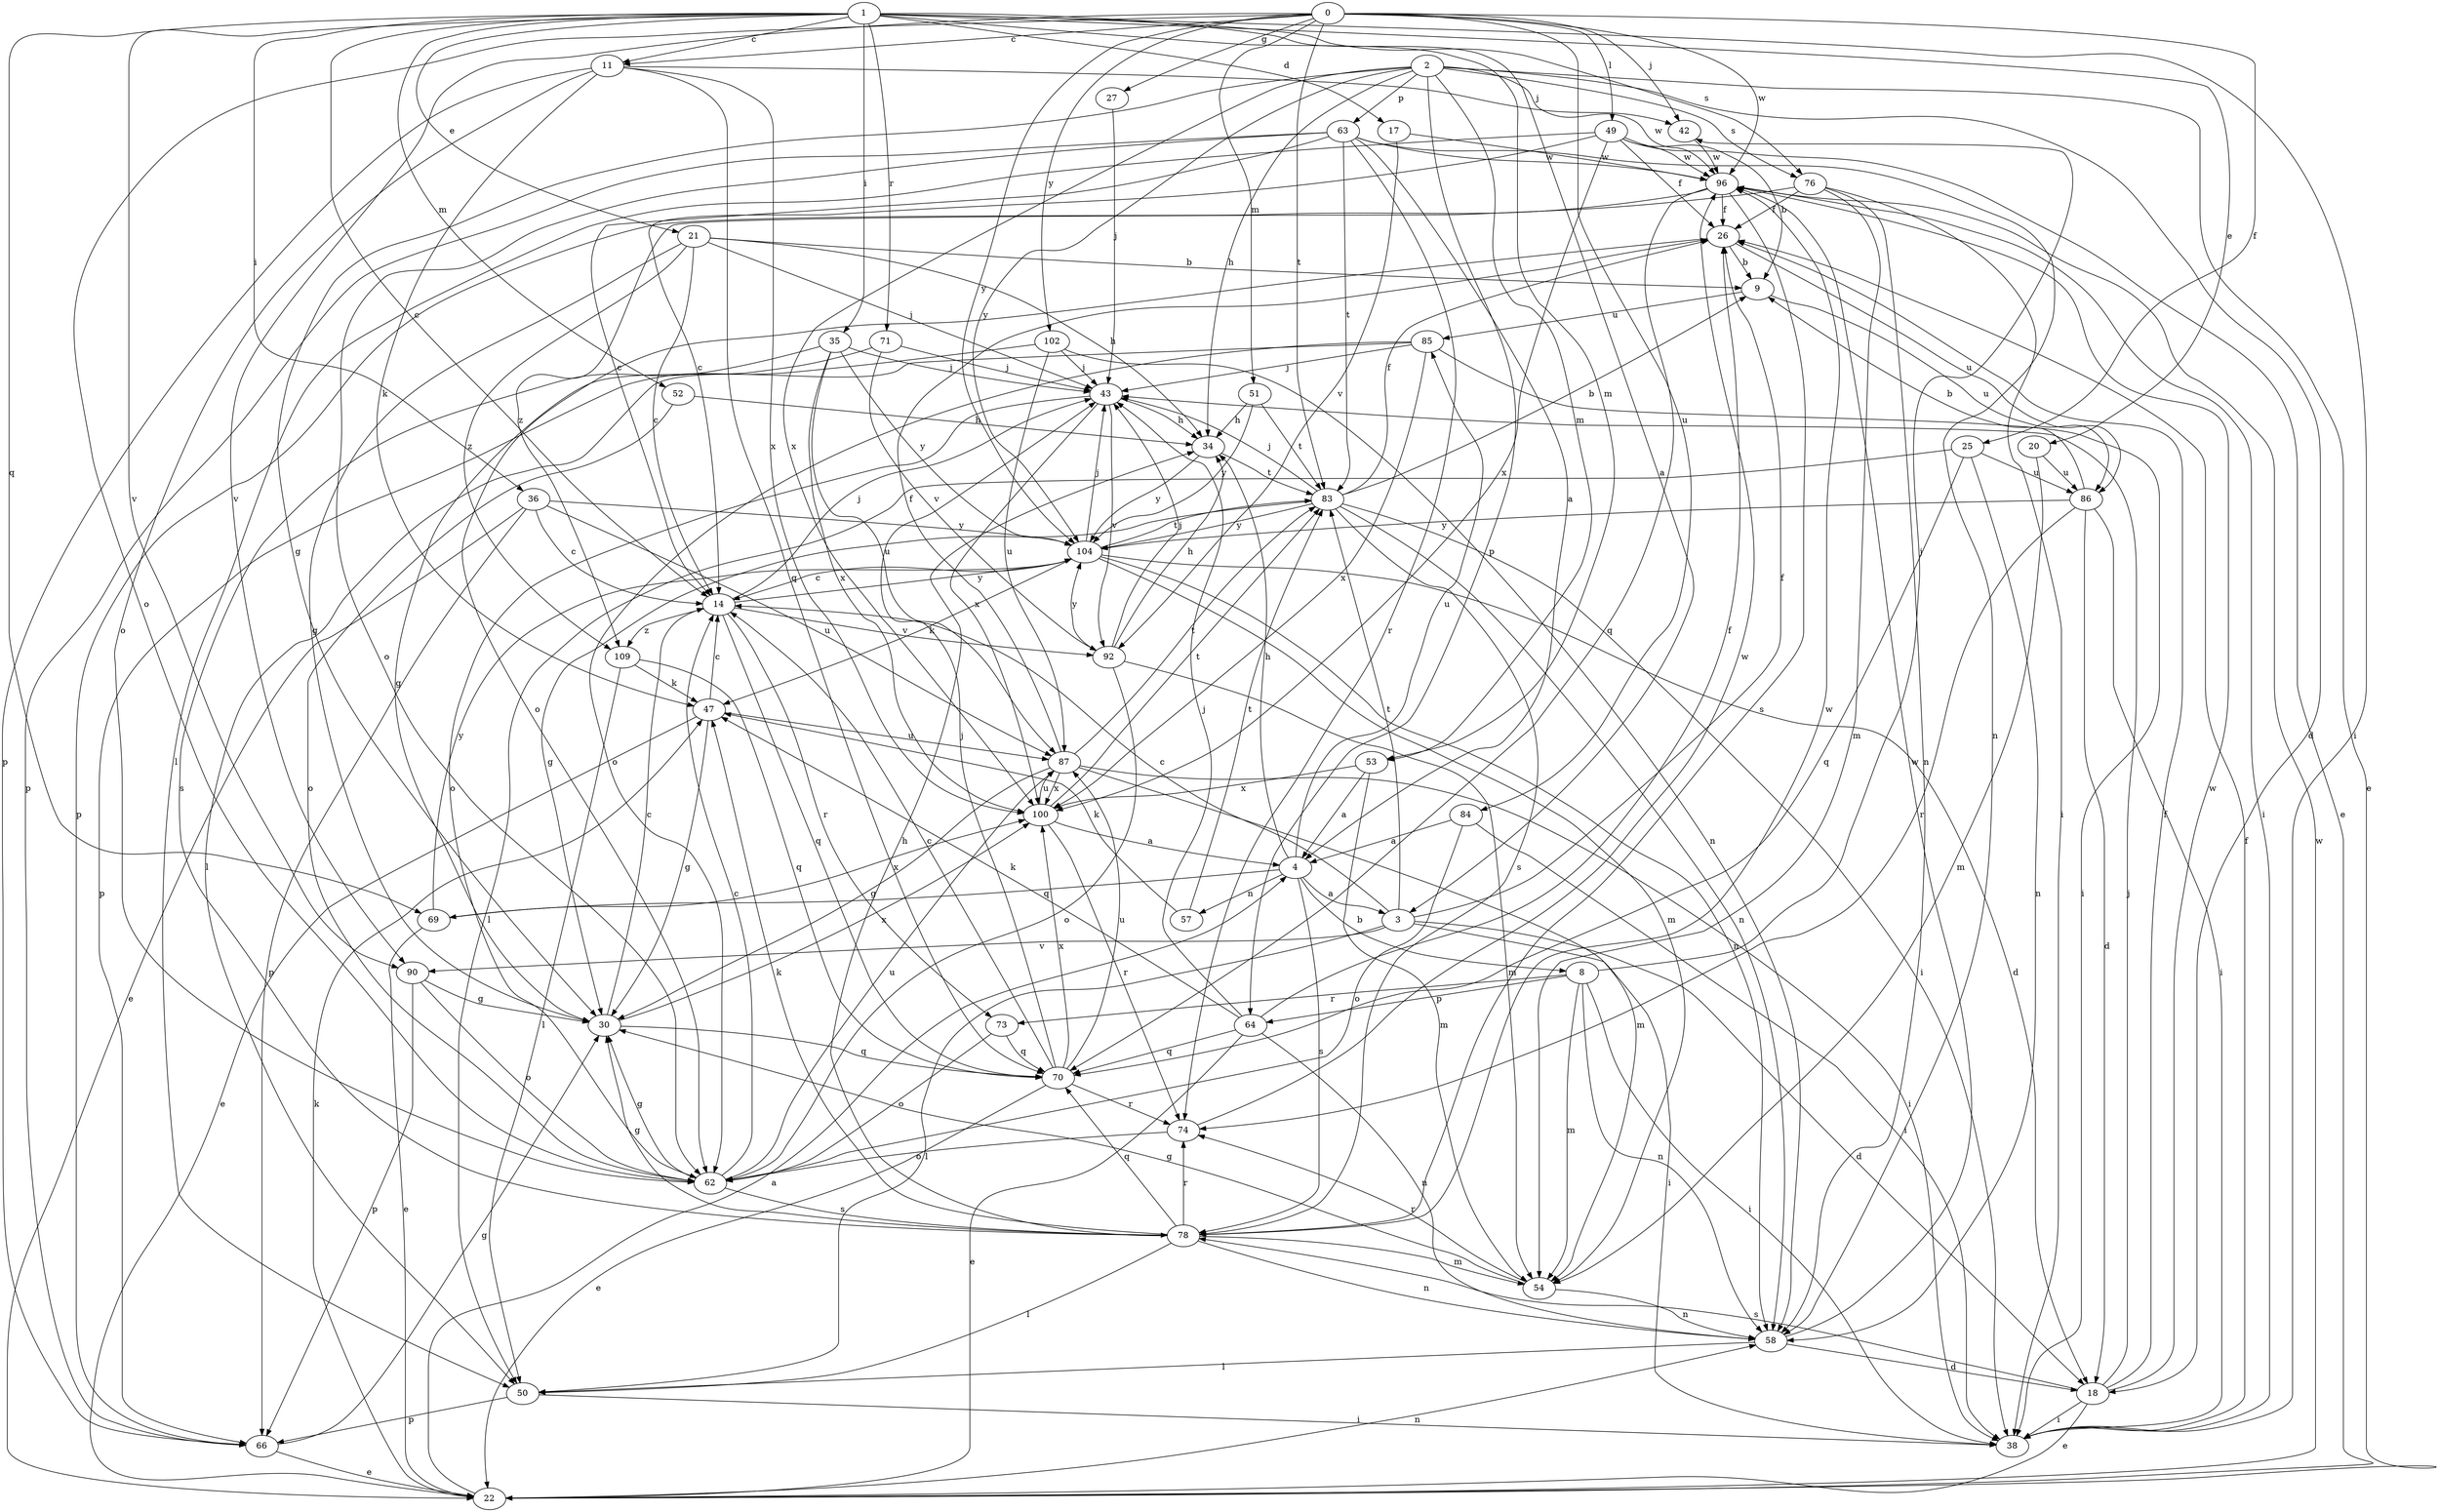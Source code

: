 strict digraph  {
0;
1;
2;
3;
4;
8;
9;
11;
14;
17;
18;
20;
21;
22;
25;
26;
27;
30;
34;
35;
36;
38;
42;
43;
47;
49;
50;
51;
52;
53;
54;
57;
58;
62;
63;
64;
66;
69;
70;
71;
73;
74;
76;
78;
83;
84;
85;
86;
87;
90;
92;
96;
100;
102;
104;
109;
0 -> 11  [label=c];
0 -> 25  [label=f];
0 -> 27  [label=g];
0 -> 42  [label=j];
0 -> 49  [label=l];
0 -> 51  [label=m];
0 -> 62  [label=o];
0 -> 83  [label=t];
0 -> 84  [label=u];
0 -> 90  [label=v];
0 -> 96  [label=w];
0 -> 102  [label=y];
0 -> 104  [label=y];
1 -> 3  [label=a];
1 -> 11  [label=c];
1 -> 14  [label=c];
1 -> 17  [label=d];
1 -> 20  [label=e];
1 -> 21  [label=e];
1 -> 35  [label=i];
1 -> 36  [label=i];
1 -> 38  [label=i];
1 -> 52  [label=m];
1 -> 53  [label=m];
1 -> 69  [label=q];
1 -> 71  [label=r];
1 -> 76  [label=s];
1 -> 90  [label=v];
2 -> 18  [label=d];
2 -> 22  [label=e];
2 -> 30  [label=g];
2 -> 34  [label=h];
2 -> 53  [label=m];
2 -> 63  [label=p];
2 -> 64  [label=p];
2 -> 76  [label=s];
2 -> 96  [label=w];
2 -> 100  [label=x];
2 -> 104  [label=y];
3 -> 14  [label=c];
3 -> 18  [label=d];
3 -> 26  [label=f];
3 -> 38  [label=i];
3 -> 50  [label=l];
3 -> 83  [label=t];
3 -> 90  [label=v];
4 -> 3  [label=a];
4 -> 8  [label=b];
4 -> 34  [label=h];
4 -> 57  [label=n];
4 -> 69  [label=q];
4 -> 78  [label=s];
4 -> 85  [label=u];
8 -> 38  [label=i];
8 -> 42  [label=j];
8 -> 54  [label=m];
8 -> 58  [label=n];
8 -> 64  [label=p];
8 -> 73  [label=r];
9 -> 85  [label=u];
9 -> 86  [label=u];
11 -> 42  [label=j];
11 -> 47  [label=k];
11 -> 62  [label=o];
11 -> 66  [label=p];
11 -> 70  [label=q];
11 -> 100  [label=x];
14 -> 43  [label=j];
14 -> 70  [label=q];
14 -> 73  [label=r];
14 -> 92  [label=v];
14 -> 104  [label=y];
14 -> 109  [label=z];
17 -> 92  [label=v];
17 -> 96  [label=w];
18 -> 22  [label=e];
18 -> 26  [label=f];
18 -> 38  [label=i];
18 -> 43  [label=j];
18 -> 78  [label=s];
18 -> 96  [label=w];
20 -> 54  [label=m];
20 -> 86  [label=u];
21 -> 9  [label=b];
21 -> 14  [label=c];
21 -> 30  [label=g];
21 -> 34  [label=h];
21 -> 43  [label=j];
21 -> 109  [label=z];
22 -> 4  [label=a];
22 -> 47  [label=k];
22 -> 58  [label=n];
22 -> 96  [label=w];
25 -> 50  [label=l];
25 -> 58  [label=n];
25 -> 70  [label=q];
25 -> 86  [label=u];
26 -> 9  [label=b];
26 -> 62  [label=o];
26 -> 86  [label=u];
27 -> 43  [label=j];
30 -> 14  [label=c];
30 -> 70  [label=q];
30 -> 100  [label=x];
34 -> 83  [label=t];
34 -> 104  [label=y];
35 -> 43  [label=j];
35 -> 78  [label=s];
35 -> 87  [label=u];
35 -> 100  [label=x];
35 -> 104  [label=y];
36 -> 14  [label=c];
36 -> 22  [label=e];
36 -> 66  [label=p];
36 -> 87  [label=u];
36 -> 104  [label=y];
38 -> 26  [label=f];
42 -> 96  [label=w];
43 -> 34  [label=h];
43 -> 62  [label=o];
43 -> 92  [label=v];
43 -> 100  [label=x];
47 -> 14  [label=c];
47 -> 22  [label=e];
47 -> 30  [label=g];
47 -> 87  [label=u];
49 -> 9  [label=b];
49 -> 14  [label=c];
49 -> 22  [label=e];
49 -> 26  [label=f];
49 -> 50  [label=l];
49 -> 96  [label=w];
49 -> 100  [label=x];
50 -> 38  [label=i];
50 -> 66  [label=p];
51 -> 34  [label=h];
51 -> 83  [label=t];
51 -> 104  [label=y];
52 -> 34  [label=h];
52 -> 62  [label=o];
53 -> 4  [label=a];
53 -> 54  [label=m];
53 -> 100  [label=x];
54 -> 30  [label=g];
54 -> 58  [label=n];
54 -> 74  [label=r];
57 -> 47  [label=k];
57 -> 83  [label=t];
58 -> 18  [label=d];
58 -> 50  [label=l];
58 -> 96  [label=w];
62 -> 14  [label=c];
62 -> 30  [label=g];
62 -> 78  [label=s];
62 -> 87  [label=u];
63 -> 4  [label=a];
63 -> 14  [label=c];
63 -> 58  [label=n];
63 -> 62  [label=o];
63 -> 66  [label=p];
63 -> 74  [label=r];
63 -> 83  [label=t];
63 -> 96  [label=w];
64 -> 22  [label=e];
64 -> 26  [label=f];
64 -> 43  [label=j];
64 -> 47  [label=k];
64 -> 58  [label=n];
64 -> 70  [label=q];
66 -> 22  [label=e];
66 -> 30  [label=g];
69 -> 22  [label=e];
69 -> 100  [label=x];
69 -> 104  [label=y];
70 -> 14  [label=c];
70 -> 22  [label=e];
70 -> 43  [label=j];
70 -> 74  [label=r];
70 -> 87  [label=u];
70 -> 100  [label=x];
71 -> 30  [label=g];
71 -> 43  [label=j];
71 -> 92  [label=v];
73 -> 62  [label=o];
73 -> 70  [label=q];
74 -> 62  [label=o];
74 -> 96  [label=w];
76 -> 26  [label=f];
76 -> 38  [label=i];
76 -> 54  [label=m];
76 -> 58  [label=n];
76 -> 109  [label=z];
78 -> 30  [label=g];
78 -> 34  [label=h];
78 -> 47  [label=k];
78 -> 50  [label=l];
78 -> 54  [label=m];
78 -> 58  [label=n];
78 -> 70  [label=q];
78 -> 74  [label=r];
78 -> 96  [label=w];
83 -> 9  [label=b];
83 -> 26  [label=f];
83 -> 30  [label=g];
83 -> 38  [label=i];
83 -> 43  [label=j];
83 -> 58  [label=n];
83 -> 78  [label=s];
83 -> 104  [label=y];
84 -> 4  [label=a];
84 -> 38  [label=i];
84 -> 62  [label=o];
85 -> 38  [label=i];
85 -> 43  [label=j];
85 -> 50  [label=l];
85 -> 62  [label=o];
85 -> 100  [label=x];
86 -> 9  [label=b];
86 -> 18  [label=d];
86 -> 38  [label=i];
86 -> 74  [label=r];
86 -> 104  [label=y];
87 -> 26  [label=f];
87 -> 30  [label=g];
87 -> 38  [label=i];
87 -> 54  [label=m];
87 -> 83  [label=t];
87 -> 100  [label=x];
90 -> 30  [label=g];
90 -> 62  [label=o];
90 -> 66  [label=p];
92 -> 34  [label=h];
92 -> 43  [label=j];
92 -> 54  [label=m];
92 -> 62  [label=o];
92 -> 104  [label=y];
96 -> 26  [label=f];
96 -> 38  [label=i];
96 -> 66  [label=p];
96 -> 70  [label=q];
96 -> 78  [label=s];
100 -> 4  [label=a];
100 -> 74  [label=r];
100 -> 83  [label=t];
100 -> 87  [label=u];
102 -> 43  [label=j];
102 -> 58  [label=n];
102 -> 66  [label=p];
102 -> 87  [label=u];
104 -> 14  [label=c];
104 -> 18  [label=d];
104 -> 43  [label=j];
104 -> 47  [label=k];
104 -> 54  [label=m];
104 -> 58  [label=n];
104 -> 83  [label=t];
109 -> 47  [label=k];
109 -> 50  [label=l];
109 -> 70  [label=q];
}
